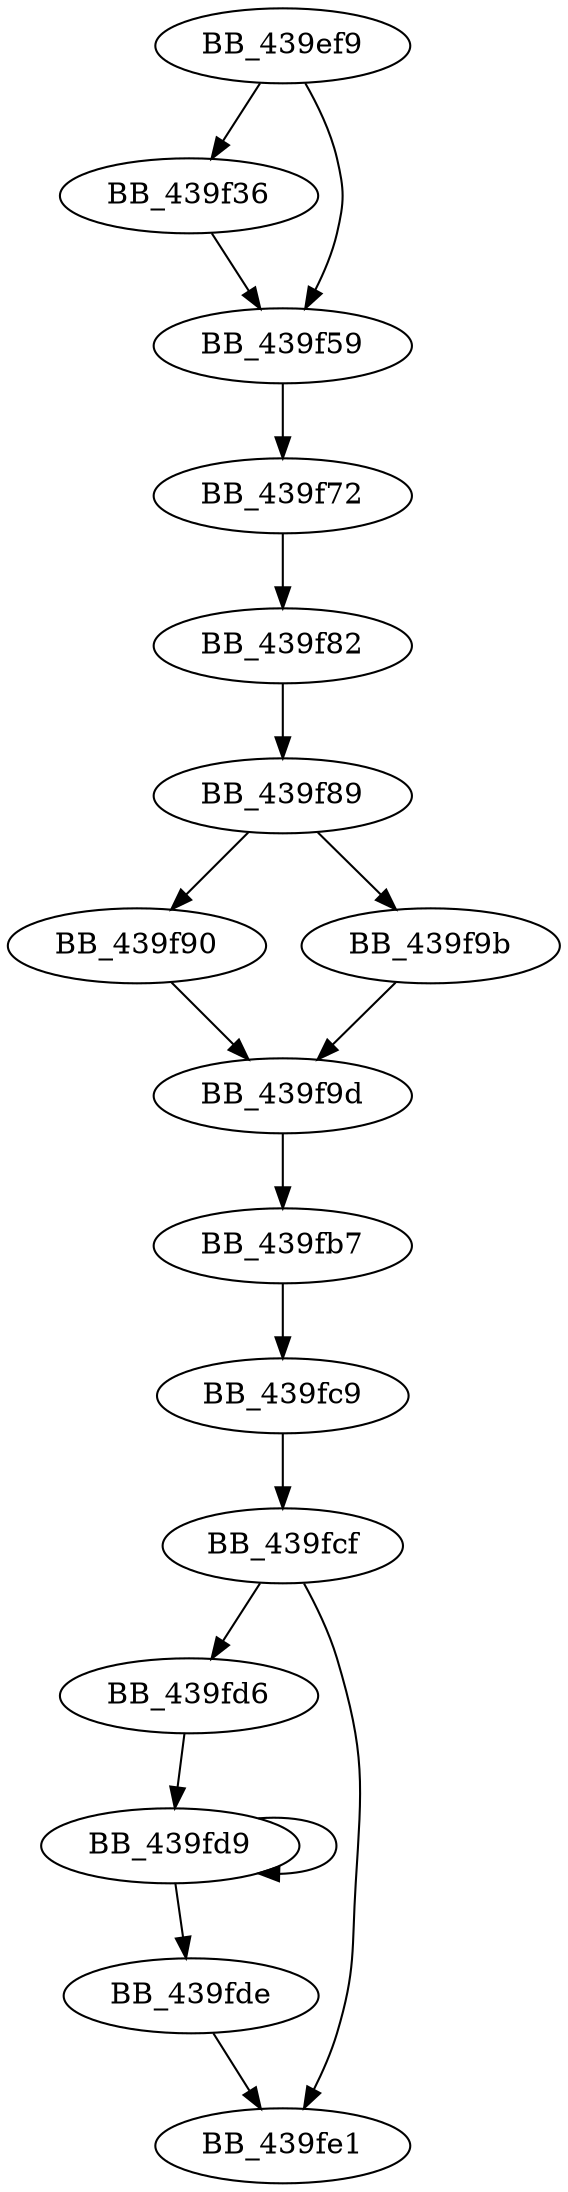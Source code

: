 DiGraph unknown_libname_53{
BB_439ef9->BB_439f36
BB_439ef9->BB_439f59
BB_439f36->BB_439f59
BB_439f59->BB_439f72
BB_439f72->BB_439f82
BB_439f82->BB_439f89
BB_439f89->BB_439f90
BB_439f89->BB_439f9b
BB_439f90->BB_439f9d
BB_439f9b->BB_439f9d
BB_439f9d->BB_439fb7
BB_439fb7->BB_439fc9
BB_439fc9->BB_439fcf
BB_439fcf->BB_439fd6
BB_439fcf->BB_439fe1
BB_439fd6->BB_439fd9
BB_439fd9->BB_439fd9
BB_439fd9->BB_439fde
BB_439fde->BB_439fe1
}
